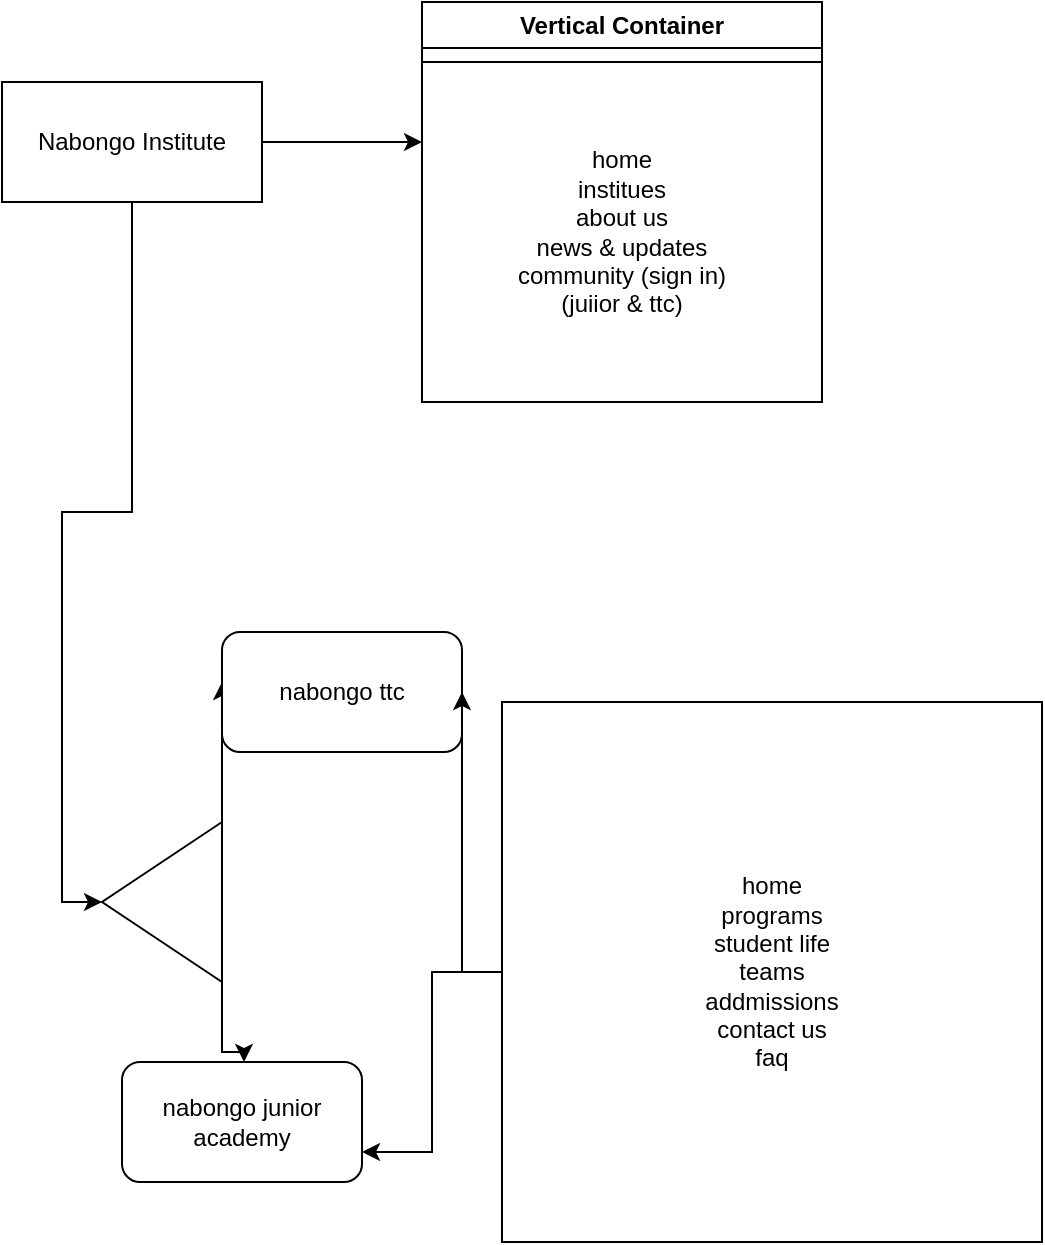 <mxfile>
    <diagram name="Page-1" id="V08EH8H36pKFnjfon2Mv">
        <mxGraphModel dx="1484" dy="780" grid="1" gridSize="10" guides="1" tooltips="1" connect="1" arrows="1" fold="1" page="1" pageScale="1" pageWidth="1100" pageHeight="850" background="none" math="0" shadow="0">
            <root>
                <mxCell id="0"/>
                <mxCell id="1" parent="0"/>
                <mxCell id="q5fqE2sdLHYFamu7BxSC-2" style="edgeStyle=orthogonalEdgeStyle;rounded=0;orthogonalLoop=1;jettySize=auto;html=1;" parent="1" source="q5fqE2sdLHYFamu7BxSC-1" edge="1">
                    <mxGeometry relative="1" as="geometry">
                        <mxPoint x="320" y="120" as="targetPoint"/>
                    </mxGeometry>
                </mxCell>
                <mxCell id="q5fqE2sdLHYFamu7BxSC-6" style="edgeStyle=orthogonalEdgeStyle;rounded=0;orthogonalLoop=1;jettySize=auto;html=1;entryX=1;entryY=0.5;entryDx=0;entryDy=0;" parent="1" source="q5fqE2sdLHYFamu7BxSC-1" target="q5fqE2sdLHYFamu7BxSC-10" edge="1">
                    <mxGeometry relative="1" as="geometry">
                        <mxPoint x="175" y="420" as="targetPoint"/>
                    </mxGeometry>
                </mxCell>
                <mxCell id="q5fqE2sdLHYFamu7BxSC-1" value="Nabongo Institute" style="rounded=0;whiteSpace=wrap;html=1;" parent="1" vertex="1">
                    <mxGeometry x="110" y="90" width="130" height="60" as="geometry"/>
                </mxCell>
                <mxCell id="q5fqE2sdLHYFamu7BxSC-4" value="Vertical Container" style="swimlane;whiteSpace=wrap;html=1;" parent="1" vertex="1">
                    <mxGeometry x="320" y="50" width="200" height="200" as="geometry"/>
                </mxCell>
                <mxCell id="q5fqE2sdLHYFamu7BxSC-5" value="home&lt;div&gt;institues&lt;/div&gt;&lt;div&gt;about us&lt;/div&gt;&lt;div&gt;news &amp;amp; updates&lt;/div&gt;&lt;div&gt;&lt;div&gt;community (sign in)&lt;/div&gt;&lt;/div&gt;&lt;div&gt;(juiior &amp;amp; ttc)&lt;/div&gt;" style="whiteSpace=wrap;html=1;" parent="1" vertex="1">
                    <mxGeometry x="320" y="80" width="200" height="170" as="geometry"/>
                </mxCell>
                <mxCell id="q5fqE2sdLHYFamu7BxSC-11" style="edgeStyle=orthogonalEdgeStyle;rounded=0;orthogonalLoop=1;jettySize=auto;html=1;" parent="1" source="q5fqE2sdLHYFamu7BxSC-10" edge="1">
                    <mxGeometry relative="1" as="geometry">
                        <mxPoint x="220" y="390" as="targetPoint"/>
                        <Array as="points">
                            <mxPoint x="220" y="430"/>
                            <mxPoint x="220" y="430"/>
                        </Array>
                    </mxGeometry>
                </mxCell>
                <mxCell id="q5fqE2sdLHYFamu7BxSC-12" style="edgeStyle=orthogonalEdgeStyle;rounded=0;orthogonalLoop=1;jettySize=auto;html=1;" parent="1" source="q5fqE2sdLHYFamu7BxSC-10" target="q5fqE2sdLHYFamu7BxSC-14" edge="1">
                    <mxGeometry relative="1" as="geometry">
                        <mxPoint x="230" y="610" as="targetPoint"/>
                        <Array as="points">
                            <mxPoint x="220" y="575"/>
                            <mxPoint x="231" y="575"/>
                        </Array>
                    </mxGeometry>
                </mxCell>
                <mxCell id="q5fqE2sdLHYFamu7BxSC-10" value="" style="triangle;whiteSpace=wrap;html=1;direction=west;" parent="1" vertex="1">
                    <mxGeometry x="160" y="460" width="60" height="80" as="geometry"/>
                </mxCell>
                <mxCell id="q5fqE2sdLHYFamu7BxSC-13" value="nabongo ttc" style="rounded=1;whiteSpace=wrap;html=1;" parent="1" vertex="1">
                    <mxGeometry x="220" y="365" width="120" height="60" as="geometry"/>
                </mxCell>
                <mxCell id="q5fqE2sdLHYFamu7BxSC-14" value="nabongo junior academy" style="rounded=1;whiteSpace=wrap;html=1;" parent="1" vertex="1">
                    <mxGeometry x="170" y="580" width="120" height="60" as="geometry"/>
                </mxCell>
                <mxCell id="q5fqE2sdLHYFamu7BxSC-16" style="edgeStyle=orthogonalEdgeStyle;rounded=0;orthogonalLoop=1;jettySize=auto;html=1;entryX=1;entryY=0.5;entryDx=0;entryDy=0;" parent="1" source="q5fqE2sdLHYFamu7BxSC-15" target="q5fqE2sdLHYFamu7BxSC-13" edge="1">
                    <mxGeometry relative="1" as="geometry"/>
                </mxCell>
                <mxCell id="q5fqE2sdLHYFamu7BxSC-17" style="edgeStyle=orthogonalEdgeStyle;rounded=0;orthogonalLoop=1;jettySize=auto;html=1;entryX=1;entryY=0.75;entryDx=0;entryDy=0;" parent="1" source="q5fqE2sdLHYFamu7BxSC-15" target="q5fqE2sdLHYFamu7BxSC-14" edge="1">
                    <mxGeometry relative="1" as="geometry"/>
                </mxCell>
                <mxCell id="q5fqE2sdLHYFamu7BxSC-15" value="home&lt;div&gt;programs&lt;/div&gt;&lt;div&gt;student life&lt;/div&gt;&lt;div&gt;teams&lt;/div&gt;&lt;div&gt;addmissions&lt;/div&gt;&lt;div&gt;&lt;span style=&quot;background-color: transparent;&quot;&gt;contact us&lt;/span&gt;&lt;/div&gt;&lt;div&gt;&lt;span style=&quot;background-color: transparent;&quot;&gt;faq&lt;/span&gt;&lt;/div&gt;" style="whiteSpace=wrap;html=1;aspect=fixed;" parent="1" vertex="1">
                    <mxGeometry x="360" y="400" width="270" height="270" as="geometry"/>
                </mxCell>
            </root>
        </mxGraphModel>
    </diagram>
</mxfile>